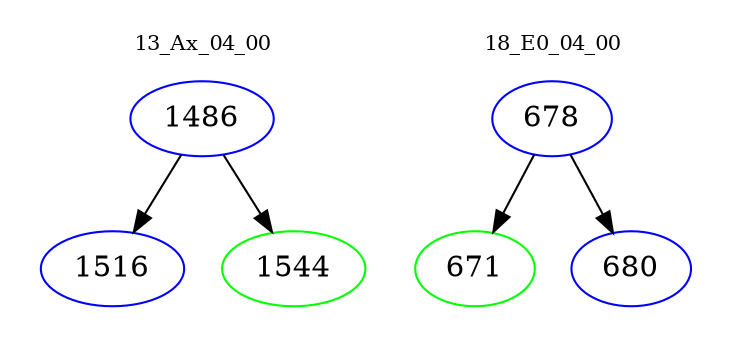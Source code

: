 digraph{
subgraph cluster_0 {
color = white
label = "13_Ax_04_00";
fontsize=10;
T0_1486 [label="1486", color="blue"]
T0_1486 -> T0_1516 [color="black"]
T0_1516 [label="1516", color="blue"]
T0_1486 -> T0_1544 [color="black"]
T0_1544 [label="1544", color="green"]
}
subgraph cluster_1 {
color = white
label = "18_E0_04_00";
fontsize=10;
T1_678 [label="678", color="blue"]
T1_678 -> T1_671 [color="black"]
T1_671 [label="671", color="green"]
T1_678 -> T1_680 [color="black"]
T1_680 [label="680", color="blue"]
}
}

